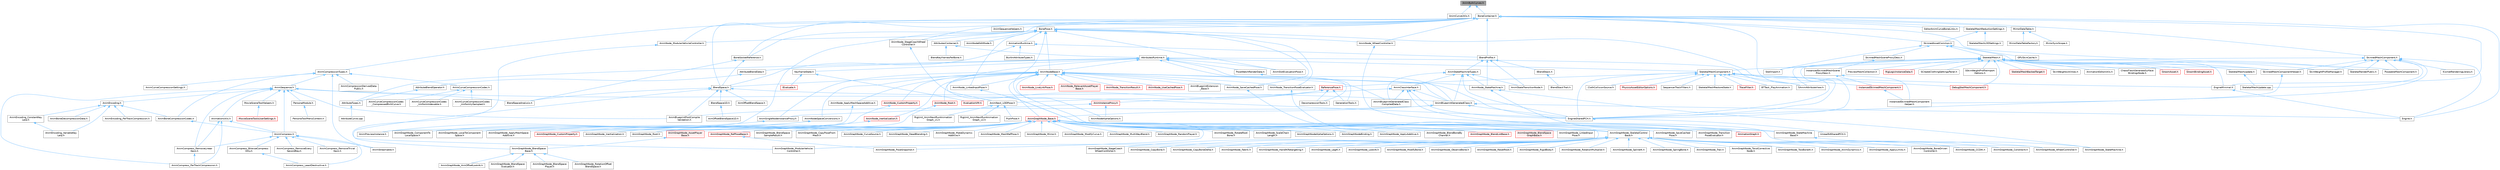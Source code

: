digraph "AnimBulkCurves.h"
{
 // INTERACTIVE_SVG=YES
 // LATEX_PDF_SIZE
  bgcolor="transparent";
  edge [fontname=Helvetica,fontsize=10,labelfontname=Helvetica,labelfontsize=10];
  node [fontname=Helvetica,fontsize=10,shape=box,height=0.2,width=0.4];
  Node1 [id="Node000001",label="AnimBulkCurves.h",height=0.2,width=0.4,color="gray40", fillcolor="grey60", style="filled", fontcolor="black",tooltip=" "];
  Node1 -> Node2 [id="edge1_Node000001_Node000002",dir="back",color="steelblue1",style="solid",tooltip=" "];
  Node2 [id="Node000002",label="AnimCurveUtils.h",height=0.2,width=0.4,color="grey40", fillcolor="white", style="filled",URL="$d2/d99/AnimCurveUtils_8h.html",tooltip=" "];
  Node1 -> Node3 [id="edge2_Node000001_Node000003",dir="back",color="steelblue1",style="solid",tooltip=" "];
  Node3 [id="Node000003",label="BoneContainer.h",height=0.2,width=0.4,color="grey40", fillcolor="white", style="filled",URL="$d9/d68/BoneContainer_8h.html",tooltip=" "];
  Node3 -> Node4 [id="edge3_Node000003_Node000004",dir="back",color="steelblue1",style="solid",tooltip=" "];
  Node4 [id="Node000004",label="AnimCompressionTypes.h",height=0.2,width=0.4,color="grey40", fillcolor="white", style="filled",URL="$d1/d3b/AnimCompressionTypes_8h.html",tooltip=" "];
  Node4 -> Node5 [id="edge4_Node000004_Node000005",dir="back",color="steelblue1",style="solid",tooltip=" "];
  Node5 [id="Node000005",label="AnimBoneCompressionCodec.h",height=0.2,width=0.4,color="grey40", fillcolor="white", style="filled",URL="$dd/dc3/AnimBoneCompressionCodec_8h.html",tooltip=" "];
  Node5 -> Node6 [id="edge5_Node000005_Node000006",dir="back",color="steelblue1",style="solid",tooltip=" "];
  Node6 [id="Node000006",label="AnimCompress.h",height=0.2,width=0.4,color="grey40", fillcolor="white", style="filled",URL="$dd/d6d/AnimCompress_8h.html",tooltip=" "];
  Node6 -> Node7 [id="edge6_Node000006_Node000007",dir="back",color="steelblue1",style="solid",tooltip=" "];
  Node7 [id="Node000007",label="AnimCompress_BitwiseCompress\lOnly.h",height=0.2,width=0.4,color="grey40", fillcolor="white", style="filled",URL="$df/dd5/AnimCompress__BitwiseCompressOnly_8h.html",tooltip=" "];
  Node7 -> Node8 [id="edge7_Node000007_Node000008",dir="back",color="steelblue1",style="solid",tooltip=" "];
  Node8 [id="Node000008",label="AnimCompress_LeastDestructive.h",height=0.2,width=0.4,color="grey40", fillcolor="white", style="filled",URL="$da/d93/AnimCompress__LeastDestructive_8h.html",tooltip=" "];
  Node6 -> Node8 [id="edge8_Node000006_Node000008",dir="back",color="steelblue1",style="solid",tooltip=" "];
  Node6 -> Node9 [id="edge9_Node000006_Node000009",dir="back",color="steelblue1",style="solid",tooltip=" "];
  Node9 [id="Node000009",label="AnimCompress_RemoveEvery\lSecondKey.h",height=0.2,width=0.4,color="grey40", fillcolor="white", style="filled",URL="$d6/dc2/AnimCompress__RemoveEverySecondKey_8h.html",tooltip=" "];
  Node6 -> Node10 [id="edge10_Node000006_Node000010",dir="back",color="steelblue1",style="solid",tooltip=" "];
  Node10 [id="Node000010",label="AnimCompress_RemoveLinear\lKeys.h",height=0.2,width=0.4,color="grey40", fillcolor="white", style="filled",URL="$d1/d0a/AnimCompress__RemoveLinearKeys_8h.html",tooltip=" "];
  Node10 -> Node11 [id="edge11_Node000010_Node000011",dir="back",color="steelblue1",style="solid",tooltip=" "];
  Node11 [id="Node000011",label="AnimCompress_PerTrackCompression.h",height=0.2,width=0.4,color="grey40", fillcolor="white", style="filled",URL="$d1/d22/AnimCompress__PerTrackCompression_8h.html",tooltip=" "];
  Node6 -> Node12 [id="edge12_Node000006_Node000012",dir="back",color="steelblue1",style="solid",tooltip=" "];
  Node12 [id="Node000012",label="AnimCompress_RemoveTrivial\lKeys.h",height=0.2,width=0.4,color="grey40", fillcolor="white", style="filled",URL="$d0/d60/AnimCompress__RemoveTrivialKeys_8h.html",tooltip=" "];
  Node6 -> Node13 [id="edge13_Node000006_Node000013",dir="back",color="steelblue1",style="solid",tooltip=" "];
  Node13 [id="Node000013",label="AnimStreamable.h",height=0.2,width=0.4,color="grey40", fillcolor="white", style="filled",URL="$d1/d46/AnimStreamable_8h.html",tooltip=" "];
  Node4 -> Node14 [id="edge14_Node000004_Node000014",dir="back",color="steelblue1",style="solid",tooltip=" "];
  Node14 [id="Node000014",label="AnimCompressionDerivedData\lPublic.h",height=0.2,width=0.4,color="grey40", fillcolor="white", style="filled",URL="$dc/d36/AnimCompressionDerivedDataPublic_8h.html",tooltip=" "];
  Node4 -> Node15 [id="edge15_Node000004_Node000015",dir="back",color="steelblue1",style="solid",tooltip=" "];
  Node15 [id="Node000015",label="AnimCurveCompressionCodec.h",height=0.2,width=0.4,color="grey40", fillcolor="white", style="filled",URL="$d3/d77/AnimCurveCompressionCodec_8h.html",tooltip=" "];
  Node15 -> Node16 [id="edge16_Node000015_Node000016",dir="back",color="steelblue1",style="solid",tooltip=" "];
  Node16 [id="Node000016",label="AnimCurveCompressionCodec\l_CompressedRichCurve.h",height=0.2,width=0.4,color="grey40", fillcolor="white", style="filled",URL="$db/d72/AnimCurveCompressionCodec__CompressedRichCurve_8h.html",tooltip=" "];
  Node15 -> Node17 [id="edge17_Node000015_Node000017",dir="back",color="steelblue1",style="solid",tooltip=" "];
  Node17 [id="Node000017",label="AnimCurveCompressionCodec\l_UniformIndexable.h",height=0.2,width=0.4,color="grey40", fillcolor="white", style="filled",URL="$d7/d0a/AnimCurveCompressionCodec__UniformIndexable_8h.html",tooltip=" "];
  Node15 -> Node18 [id="edge18_Node000015_Node000018",dir="back",color="steelblue1",style="solid",tooltip=" "];
  Node18 [id="Node000018",label="AnimCurveCompressionCodec\l_UniformlySampled.h",height=0.2,width=0.4,color="grey40", fillcolor="white", style="filled",URL="$da/d4c/AnimCurveCompressionCodec__UniformlySampled_8h.html",tooltip=" "];
  Node4 -> Node19 [id="edge19_Node000004_Node000019",dir="back",color="steelblue1",style="solid",tooltip=" "];
  Node19 [id="Node000019",label="AnimCurveCompressionSettings.h",height=0.2,width=0.4,color="grey40", fillcolor="white", style="filled",URL="$d0/d49/AnimCurveCompressionSettings_8h.html",tooltip=" "];
  Node4 -> Node20 [id="edge20_Node000004_Node000020",dir="back",color="steelblue1",style="solid",tooltip=" "];
  Node20 [id="Node000020",label="AnimSequence.h",height=0.2,width=0.4,color="grey40", fillcolor="white", style="filled",URL="$d0/d8a/AnimSequence_8h.html",tooltip=" "];
  Node20 -> Node21 [id="edge21_Node000020_Node000021",dir="back",color="steelblue1",style="solid",tooltip=" "];
  Node21 [id="Node000021",label="AnimBlueprintPostCompile\lValidation.h",height=0.2,width=0.4,color="grey40", fillcolor="white", style="filled",URL="$de/d1b/AnimBlueprintPostCompileValidation_8h.html",tooltip=" "];
  Node20 -> Node6 [id="edge22_Node000020_Node000006",dir="back",color="steelblue1",style="solid",tooltip=" "];
  Node20 -> Node11 [id="edge23_Node000020_Node000011",dir="back",color="steelblue1",style="solid",tooltip=" "];
  Node20 -> Node10 [id="edge24_Node000020_Node000010",dir="back",color="steelblue1",style="solid",tooltip=" "];
  Node20 -> Node22 [id="edge25_Node000020_Node000022",dir="back",color="steelblue1",style="solid",tooltip=" "];
  Node22 [id="Node000022",label="AnimEncoding.h",height=0.2,width=0.4,color="grey40", fillcolor="white", style="filled",URL="$d9/dfd/AnimEncoding_8h.html",tooltip=" "];
  Node22 -> Node5 [id="edge26_Node000022_Node000005",dir="back",color="steelblue1",style="solid",tooltip=" "];
  Node22 -> Node23 [id="edge27_Node000022_Node000023",dir="back",color="steelblue1",style="solid",tooltip=" "];
  Node23 [id="Node000023",label="AnimBoneDecompressionData.h",height=0.2,width=0.4,color="grey40", fillcolor="white", style="filled",URL="$d9/d92/AnimBoneDecompressionData_8h.html",tooltip=" "];
  Node22 -> Node24 [id="edge28_Node000022_Node000024",dir="back",color="steelblue1",style="solid",tooltip=" "];
  Node24 [id="Node000024",label="AnimEncoding_ConstantKey\lLerp.h",height=0.2,width=0.4,color="grey40", fillcolor="white", style="filled",URL="$d8/d74/AnimEncoding__ConstantKeyLerp_8h.html",tooltip=" "];
  Node24 -> Node25 [id="edge29_Node000024_Node000025",dir="back",color="steelblue1",style="solid",tooltip=" "];
  Node25 [id="Node000025",label="AnimEncoding_VariableKey\lLerp.h",height=0.2,width=0.4,color="grey40", fillcolor="white", style="filled",URL="$d7/d4b/AnimEncoding__VariableKeyLerp_8h.html",tooltip=" "];
  Node22 -> Node26 [id="edge30_Node000022_Node000026",dir="back",color="steelblue1",style="solid",tooltip=" "];
  Node26 [id="Node000026",label="AnimEncoding_PerTrackCompression.h",height=0.2,width=0.4,color="grey40", fillcolor="white", style="filled",URL="$dc/d27/AnimEncoding__PerTrackCompression_8h.html",tooltip=" "];
  Node22 -> Node25 [id="edge31_Node000022_Node000025",dir="back",color="steelblue1",style="solid",tooltip=" "];
  Node20 -> Node27 [id="edge32_Node000020_Node000027",dir="back",color="steelblue1",style="solid",tooltip=" "];
  Node27 [id="Node000027",label="AnimationUtils.h",height=0.2,width=0.4,color="grey40", fillcolor="white", style="filled",URL="$d6/db6/AnimationUtils_8h.html",tooltip=" "];
  Node27 -> Node6 [id="edge33_Node000027_Node000006",dir="back",color="steelblue1",style="solid",tooltip=" "];
  Node27 -> Node11 [id="edge34_Node000027_Node000011",dir="back",color="steelblue1",style="solid",tooltip=" "];
  Node27 -> Node10 [id="edge35_Node000027_Node000010",dir="back",color="steelblue1",style="solid",tooltip=" "];
  Node20 -> Node28 [id="edge36_Node000020_Node000028",dir="back",color="steelblue1",style="solid",tooltip=" "];
  Node28 [id="Node000028",label="BlendSpaceAnalysis.h",height=0.2,width=0.4,color="grey40", fillcolor="white", style="filled",URL="$d7/daf/BlendSpaceAnalysis_8h.html",tooltip=" "];
  Node20 -> Node29 [id="edge37_Node000020_Node000029",dir="back",color="steelblue1",style="solid",tooltip=" "];
  Node29 [id="Node000029",label="EngineSharedPCH.h",height=0.2,width=0.4,color="grey40", fillcolor="white", style="filled",URL="$dc/dbb/EngineSharedPCH_8h.html",tooltip=" "];
  Node29 -> Node30 [id="edge38_Node000029_Node000030",dir="back",color="steelblue1",style="solid",tooltip=" "];
  Node30 [id="Node000030",label="UnrealEdSharedPCH.h",height=0.2,width=0.4,color="grey40", fillcolor="white", style="filled",URL="$d1/de6/UnrealEdSharedPCH_8h.html",tooltip=" "];
  Node20 -> Node31 [id="edge39_Node000020_Node000031",dir="back",color="steelblue1",style="solid",tooltip=" "];
  Node31 [id="Node000031",label="MovieSceneToolHelpers.h",height=0.2,width=0.4,color="grey40", fillcolor="white", style="filled",URL="$d4/d0e/MovieSceneToolHelpers_8h.html",tooltip=" "];
  Node31 -> Node32 [id="edge40_Node000031_Node000032",dir="back",color="steelblue1",style="solid",tooltip=" "];
  Node32 [id="Node000032",label="MovieSceneToolsUserSettings.h",height=0.2,width=0.4,color="red", fillcolor="#FFF0F0", style="filled",URL="$d5/dab/MovieSceneToolsUserSettings_8h.html",tooltip=" "];
  Node20 -> Node36 [id="edge41_Node000020_Node000036",dir="back",color="steelblue1",style="solid",tooltip=" "];
  Node36 [id="Node000036",label="PersonaModule.h",height=0.2,width=0.4,color="grey40", fillcolor="white", style="filled",URL="$de/d74/PersonaModule_8h.html",tooltip=" "];
  Node36 -> Node37 [id="edge42_Node000036_Node000037",dir="back",color="steelblue1",style="solid",tooltip=" "];
  Node37 [id="Node000037",label="PersonaToolMenuContext.h",height=0.2,width=0.4,color="grey40", fillcolor="white", style="filled",URL="$d6/d6c/PersonaToolMenuContext_8h.html",tooltip=" "];
  Node4 -> Node13 [id="edge43_Node000004_Node000013",dir="back",color="steelblue1",style="solid",tooltip=" "];
  Node3 -> Node38 [id="edge44_Node000003_Node000038",dir="back",color="steelblue1",style="solid",tooltip=" "];
  Node38 [id="Node000038",label="AnimNode_ModularVehicleController.h",height=0.2,width=0.4,color="grey40", fillcolor="white", style="filled",URL="$d8/d10/AnimNode__ModularVehicleController_8h.html",tooltip=" "];
  Node38 -> Node39 [id="edge45_Node000038_Node000039",dir="back",color="steelblue1",style="solid",tooltip=" "];
  Node39 [id="Node000039",label="AnimGraphNode_ModularVehicle\lController.h",height=0.2,width=0.4,color="grey40", fillcolor="white", style="filled",URL="$d3/d04/AnimGraphNode__ModularVehicleController_8h.html",tooltip=" "];
  Node3 -> Node40 [id="edge46_Node000003_Node000040",dir="back",color="steelblue1",style="solid",tooltip=" "];
  Node40 [id="Node000040",label="AnimNode_StageCoachWheel\lController.h",height=0.2,width=0.4,color="grey40", fillcolor="white", style="filled",URL="$d0/d68/AnimNode__StageCoachWheelController_8h.html",tooltip=" "];
  Node40 -> Node41 [id="edge47_Node000040_Node000041",dir="back",color="steelblue1",style="solid",tooltip=" "];
  Node41 [id="Node000041",label="AnimGraphNode_StageCoach\lWheelController.h",height=0.2,width=0.4,color="grey40", fillcolor="white", style="filled",URL="$d6/dbe/AnimGraphNode__StageCoachWheelController_8h.html",tooltip=" "];
  Node3 -> Node42 [id="edge48_Node000003_Node000042",dir="back",color="steelblue1",style="solid",tooltip=" "];
  Node42 [id="Node000042",label="AnimNode_WheelController.h",height=0.2,width=0.4,color="grey40", fillcolor="white", style="filled",URL="$d4/dbf/AnimNode__WheelController_8h.html",tooltip=" "];
  Node42 -> Node43 [id="edge49_Node000042_Node000043",dir="back",color="steelblue1",style="solid",tooltip=" "];
  Node43 [id="Node000043",label="AnimGraphNode_WheelController.h",height=0.2,width=0.4,color="grey40", fillcolor="white", style="filled",URL="$df/de4/AnimGraphNode__WheelController_8h.html",tooltip=" "];
  Node3 -> Node44 [id="edge50_Node000003_Node000044",dir="back",color="steelblue1",style="solid",tooltip=" "];
  Node44 [id="Node000044",label="AnimSequenceHelpers.h",height=0.2,width=0.4,color="grey40", fillcolor="white", style="filled",URL="$dd/d12/AnimSequenceHelpers_8h.html",tooltip=" "];
  Node3 -> Node45 [id="edge51_Node000003_Node000045",dir="back",color="steelblue1",style="solid",tooltip=" "];
  Node45 [id="Node000045",label="AttributesContainer.h",height=0.2,width=0.4,color="grey40", fillcolor="white", style="filled",URL="$d7/db7/AttributesContainer_8h.html",tooltip=" "];
  Node45 -> Node46 [id="edge52_Node000045_Node000046",dir="back",color="steelblue1",style="solid",tooltip=" "];
  Node46 [id="Node000046",label="AttributesRuntime.h",height=0.2,width=0.4,color="grey40", fillcolor="white", style="filled",URL="$dc/dc1/AttributesRuntime_8h.html",tooltip=" "];
  Node46 -> Node47 [id="edge53_Node000046_Node000047",dir="back",color="steelblue1",style="solid",tooltip=" "];
  Node47 [id="Node000047",label="AnimNext_LODPose.h",height=0.2,width=0.4,color="grey40", fillcolor="white", style="filled",URL="$d7/d76/AnimNext__LODPose_8h.html",tooltip=" "];
  Node47 -> Node48 [id="edge54_Node000047_Node000048",dir="back",color="steelblue1",style="solid",tooltip=" "];
  Node48 [id="Node000048",label="PushPose.h",height=0.2,width=0.4,color="grey40", fillcolor="white", style="filled",URL="$d2/de9/PushPose_8h.html",tooltip=" "];
  Node47 -> Node49 [id="edge55_Node000047_Node000049",dir="back",color="steelblue1",style="solid",tooltip=" "];
  Node49 [id="Node000049",label="RigUnit_AnimNextRunAnimation\lGraph_v1.h",height=0.2,width=0.4,color="grey40", fillcolor="white", style="filled",URL="$d1/df7/RigUnit__AnimNextRunAnimationGraph__v1_8h.html",tooltip=" "];
  Node47 -> Node50 [id="edge56_Node000047_Node000050",dir="back",color="steelblue1",style="solid",tooltip=" "];
  Node50 [id="Node000050",label="RigUnit_AnimNextRunAnimation\lGraph_v2.h",height=0.2,width=0.4,color="grey40", fillcolor="white", style="filled",URL="$d6/d84/RigUnit__AnimNextRunAnimationGraph__v2_8h.html",tooltip=" "];
  Node46 -> Node51 [id="edge57_Node000046_Node000051",dir="back",color="steelblue1",style="solid",tooltip=" "];
  Node51 [id="Node000051",label="AnimNodeBase.h",height=0.2,width=0.4,color="grey40", fillcolor="white", style="filled",URL="$d9/dce/AnimNodeBase_8h.html",tooltip=" "];
  Node51 -> Node52 [id="edge58_Node000051_Node000052",dir="back",color="steelblue1",style="solid",tooltip=" "];
  Node52 [id="Node000052",label="AnimBlueprintExtension\l_Base.h",height=0.2,width=0.4,color="grey40", fillcolor="white", style="filled",URL="$d1/d73/AnimBlueprintExtension__Base_8h.html",tooltip=" "];
  Node51 -> Node53 [id="edge59_Node000051_Node000053",dir="back",color="steelblue1",style="solid",tooltip=" "];
  Node53 [id="Node000053",label="AnimBlueprintGeneratedClass.h",height=0.2,width=0.4,color="grey40", fillcolor="white", style="filled",URL="$dc/d81/AnimBlueprintGeneratedClass_8h.html",tooltip=" "];
  Node53 -> Node21 [id="edge60_Node000053_Node000021",dir="back",color="steelblue1",style="solid",tooltip=" "];
  Node53 -> Node54 [id="edge61_Node000053_Node000054",dir="back",color="steelblue1",style="solid",tooltip=" "];
  Node54 [id="Node000054",label="AnimGraphNode_Base.h",height=0.2,width=0.4,color="red", fillcolor="#FFF0F0", style="filled",URL="$d0/dfb/AnimGraphNode__Base_8h.html",tooltip=" "];
  Node54 -> Node55 [id="edge62_Node000054_Node000055",dir="back",color="steelblue1",style="solid",tooltip=" "];
  Node55 [id="Node000055",label="AnimGraphNodeAlphaOptions.h",height=0.2,width=0.4,color="grey40", fillcolor="white", style="filled",URL="$d6/df6/AnimGraphNodeAlphaOptions_8h.html",tooltip=" "];
  Node54 -> Node56 [id="edge63_Node000054_Node000056",dir="back",color="steelblue1",style="solid",tooltip=" "];
  Node56 [id="Node000056",label="AnimGraphNodeBinding.h",height=0.2,width=0.4,color="grey40", fillcolor="white", style="filled",URL="$d6/d3b/AnimGraphNodeBinding_8h.html",tooltip=" "];
  Node54 -> Node57 [id="edge64_Node000054_Node000057",dir="back",color="steelblue1",style="solid",tooltip=" "];
  Node57 [id="Node000057",label="AnimGraphNode_ApplyAdditive.h",height=0.2,width=0.4,color="grey40", fillcolor="white", style="filled",URL="$da/d67/AnimGraphNode__ApplyAdditive_8h.html",tooltip=" "];
  Node54 -> Node58 [id="edge65_Node000054_Node000058",dir="back",color="steelblue1",style="solid",tooltip=" "];
  Node58 [id="Node000058",label="AnimGraphNode_ApplyMeshSpace\lAdditive.h",height=0.2,width=0.4,color="grey40", fillcolor="white", style="filled",URL="$dd/dc4/AnimGraphNode__ApplyMeshSpaceAdditive_8h.html",tooltip=" "];
  Node54 -> Node59 [id="edge66_Node000054_Node000059",dir="back",color="steelblue1",style="solid",tooltip=" "];
  Node59 [id="Node000059",label="AnimGraphNode_AssetPlayer\lBase.h",height=0.2,width=0.4,color="red", fillcolor="#FFF0F0", style="filled",URL="$d1/d4f/AnimGraphNode__AssetPlayerBase_8h.html",tooltip=" "];
  Node59 -> Node60 [id="edge67_Node000059_Node000060",dir="back",color="steelblue1",style="solid",tooltip=" "];
  Node60 [id="Node000060",label="AnimGraphNode_BlendSpace\lBase.h",height=0.2,width=0.4,color="grey40", fillcolor="white", style="filled",URL="$d7/d6d/AnimGraphNode__BlendSpaceBase_8h.html",tooltip=" "];
  Node60 -> Node61 [id="edge68_Node000060_Node000061",dir="back",color="steelblue1",style="solid",tooltip=" "];
  Node61 [id="Node000061",label="AnimGraphNode_AimOffsetLookAt.h",height=0.2,width=0.4,color="grey40", fillcolor="white", style="filled",URL="$d2/daa/AnimGraphNode__AimOffsetLookAt_8h.html",tooltip=" "];
  Node60 -> Node62 [id="edge69_Node000060_Node000062",dir="back",color="steelblue1",style="solid",tooltip=" "];
  Node62 [id="Node000062",label="AnimGraphNode_BlendSpace\lEvaluator.h",height=0.2,width=0.4,color="grey40", fillcolor="white", style="filled",URL="$d0/d5d/AnimGraphNode__BlendSpaceEvaluator_8h.html",tooltip=" "];
  Node60 -> Node63 [id="edge70_Node000060_Node000063",dir="back",color="steelblue1",style="solid",tooltip=" "];
  Node63 [id="Node000063",label="AnimGraphNode_BlendSpace\lPlayer.h",height=0.2,width=0.4,color="grey40", fillcolor="white", style="filled",URL="$d2/d22/AnimGraphNode__BlendSpacePlayer_8h.html",tooltip=" "];
  Node60 -> Node64 [id="edge71_Node000060_Node000064",dir="back",color="steelblue1",style="solid",tooltip=" "];
  Node64 [id="Node000064",label="AnimGraphNode_RotationOffset\lBlendSpace.h",height=0.2,width=0.4,color="grey40", fillcolor="white", style="filled",URL="$dc/dd5/AnimGraphNode__RotationOffsetBlendSpace_8h.html",tooltip=" "];
  Node54 -> Node71 [id="edge72_Node000054_Node000071",dir="back",color="steelblue1",style="solid",tooltip=" "];
  Node71 [id="Node000071",label="AnimGraphNode_BlendBoneBy\lChannel.h",height=0.2,width=0.4,color="grey40", fillcolor="white", style="filled",URL="$de/da9/AnimGraphNode__BlendBoneByChannel_8h.html",tooltip=" "];
  Node54 -> Node72 [id="edge73_Node000054_Node000072",dir="back",color="steelblue1",style="solid",tooltip=" "];
  Node72 [id="Node000072",label="AnimGraphNode_BlendListBase.h",height=0.2,width=0.4,color="red", fillcolor="#FFF0F0", style="filled",URL="$d7/d20/AnimGraphNode__BlendListBase_8h.html",tooltip=" "];
  Node54 -> Node77 [id="edge74_Node000054_Node000077",dir="back",color="steelblue1",style="solid",tooltip=" "];
  Node77 [id="Node000077",label="AnimGraphNode_BlendSpace\lGraphBase.h",height=0.2,width=0.4,color="red", fillcolor="#FFF0F0", style="filled",URL="$d6/d44/AnimGraphNode__BlendSpaceGraphBase_8h.html",tooltip=" "];
  Node54 -> Node80 [id="edge75_Node000054_Node000080",dir="back",color="steelblue1",style="solid",tooltip=" "];
  Node80 [id="Node000080",label="AnimGraphNode_BlendSpace\lSampleResult.h",height=0.2,width=0.4,color="grey40", fillcolor="white", style="filled",URL="$de/df8/AnimGraphNode__BlendSpaceSampleResult_8h.html",tooltip=" "];
  Node54 -> Node81 [id="edge76_Node000054_Node000081",dir="back",color="steelblue1",style="solid",tooltip=" "];
  Node81 [id="Node000081",label="AnimGraphNode_ComponentTo\lLocalSpace.h",height=0.2,width=0.4,color="grey40", fillcolor="white", style="filled",URL="$d1/d3f/AnimGraphNode__ComponentToLocalSpace_8h.html",tooltip=" "];
  Node54 -> Node82 [id="edge77_Node000054_Node000082",dir="back",color="steelblue1",style="solid",tooltip=" "];
  Node82 [id="Node000082",label="AnimGraphNode_CopyPoseFrom\lMesh.h",height=0.2,width=0.4,color="grey40", fillcolor="white", style="filled",URL="$d6/d71/AnimGraphNode__CopyPoseFromMesh_8h.html",tooltip=" "];
  Node54 -> Node83 [id="edge78_Node000054_Node000083",dir="back",color="steelblue1",style="solid",tooltip=" "];
  Node83 [id="Node000083",label="AnimGraphNode_CurveSource.h",height=0.2,width=0.4,color="grey40", fillcolor="white", style="filled",URL="$dc/de5/AnimGraphNode__CurveSource_8h.html",tooltip=" "];
  Node54 -> Node84 [id="edge79_Node000054_Node000084",dir="back",color="steelblue1",style="solid",tooltip=" "];
  Node84 [id="Node000084",label="AnimGraphNode_CustomProperty.h",height=0.2,width=0.4,color="red", fillcolor="#FFF0F0", style="filled",URL="$d8/d3f/AnimGraphNode__CustomProperty_8h.html",tooltip=" "];
  Node54 -> Node88 [id="edge80_Node000054_Node000088",dir="back",color="steelblue1",style="solid",tooltip=" "];
  Node88 [id="Node000088",label="AnimGraphNode_DeadBlending.h",height=0.2,width=0.4,color="grey40", fillcolor="white", style="filled",URL="$d8/d73/AnimGraphNode__DeadBlending_8h.html",tooltip=" "];
  Node54 -> Node89 [id="edge81_Node000054_Node000089",dir="back",color="steelblue1",style="solid",tooltip=" "];
  Node89 [id="Node000089",label="AnimGraphNode_Inertialization.h",height=0.2,width=0.4,color="grey40", fillcolor="white", style="filled",URL="$d7/d66/AnimGraphNode__Inertialization_8h.html",tooltip=" "];
  Node54 -> Node90 [id="edge82_Node000054_Node000090",dir="back",color="steelblue1",style="solid",tooltip=" "];
  Node90 [id="Node000090",label="AnimGraphNode_LinkedInput\lPose.h",height=0.2,width=0.4,color="grey40", fillcolor="white", style="filled",URL="$d7/d8c/AnimGraphNode__LinkedInputPose_8h.html",tooltip=" "];
  Node54 -> Node91 [id="edge83_Node000054_Node000091",dir="back",color="steelblue1",style="solid",tooltip=" "];
  Node91 [id="Node000091",label="AnimGraphNode_LocalToComponent\lSpace.h",height=0.2,width=0.4,color="grey40", fillcolor="white", style="filled",URL="$d6/d01/AnimGraphNode__LocalToComponentSpace_8h.html",tooltip=" "];
  Node54 -> Node92 [id="edge84_Node000054_Node000092",dir="back",color="steelblue1",style="solid",tooltip=" "];
  Node92 [id="Node000092",label="AnimGraphNode_MakeDynamic\lAdditive.h",height=0.2,width=0.4,color="grey40", fillcolor="white", style="filled",URL="$d4/dc9/AnimGraphNode__MakeDynamicAdditive_8h.html",tooltip=" "];
  Node54 -> Node93 [id="edge85_Node000054_Node000093",dir="back",color="steelblue1",style="solid",tooltip=" "];
  Node93 [id="Node000093",label="AnimGraphNode_MeshRefPose.h",height=0.2,width=0.4,color="grey40", fillcolor="white", style="filled",URL="$d3/d58/AnimGraphNode__MeshRefPose_8h.html",tooltip=" "];
  Node54 -> Node94 [id="edge86_Node000054_Node000094",dir="back",color="steelblue1",style="solid",tooltip=" "];
  Node94 [id="Node000094",label="AnimGraphNode_Mirror.h",height=0.2,width=0.4,color="grey40", fillcolor="white", style="filled",URL="$de/d96/AnimGraphNode__Mirror_8h.html",tooltip=" "];
  Node54 -> Node95 [id="edge87_Node000054_Node000095",dir="back",color="steelblue1",style="solid",tooltip=" "];
  Node95 [id="Node000095",label="AnimGraphNode_ModifyCurve.h",height=0.2,width=0.4,color="grey40", fillcolor="white", style="filled",URL="$d5/d09/AnimGraphNode__ModifyCurve_8h.html",tooltip=" "];
  Node54 -> Node96 [id="edge88_Node000054_Node000096",dir="back",color="steelblue1",style="solid",tooltip=" "];
  Node96 [id="Node000096",label="AnimGraphNode_MultiWayBlend.h",height=0.2,width=0.4,color="grey40", fillcolor="white", style="filled",URL="$dd/dcb/AnimGraphNode__MultiWayBlend_8h.html",tooltip=" "];
  Node54 -> Node97 [id="edge89_Node000054_Node000097",dir="back",color="steelblue1",style="solid",tooltip=" "];
  Node97 [id="Node000097",label="AnimGraphNode_PoseSnapshot.h",height=0.2,width=0.4,color="grey40", fillcolor="white", style="filled",URL="$d1/d92/AnimGraphNode__PoseSnapshot_8h.html",tooltip=" "];
  Node54 -> Node98 [id="edge90_Node000054_Node000098",dir="back",color="steelblue1",style="solid",tooltip=" "];
  Node98 [id="Node000098",label="AnimGraphNode_RandomPlayer.h",height=0.2,width=0.4,color="grey40", fillcolor="white", style="filled",URL="$dc/d48/AnimGraphNode__RandomPlayer_8h.html",tooltip=" "];
  Node54 -> Node99 [id="edge91_Node000054_Node000099",dir="back",color="steelblue1",style="solid",tooltip=" "];
  Node99 [id="Node000099",label="AnimGraphNode_RefPoseBase.h",height=0.2,width=0.4,color="red", fillcolor="#FFF0F0", style="filled",URL="$d8/d34/AnimGraphNode__RefPoseBase_8h.html",tooltip=" "];
  Node99 -> Node97 [id="edge92_Node000099_Node000097",dir="back",color="steelblue1",style="solid",tooltip=" "];
  Node54 -> Node102 [id="edge93_Node000054_Node000102",dir="back",color="steelblue1",style="solid",tooltip=" "];
  Node102 [id="Node000102",label="AnimGraphNode_Root.h",height=0.2,width=0.4,color="grey40", fillcolor="white", style="filled",URL="$d2/d39/AnimGraphNode__Root_8h.html",tooltip=" "];
  Node54 -> Node103 [id="edge94_Node000054_Node000103",dir="back",color="steelblue1",style="solid",tooltip=" "];
  Node103 [id="Node000103",label="AnimGraphNode_RotateRoot\lBone.h",height=0.2,width=0.4,color="grey40", fillcolor="white", style="filled",URL="$d4/de0/AnimGraphNode__RotateRootBone_8h.html",tooltip=" "];
  Node54 -> Node104 [id="edge95_Node000054_Node000104",dir="back",color="steelblue1",style="solid",tooltip=" "];
  Node104 [id="Node000104",label="AnimGraphNode_SaveCached\lPose.h",height=0.2,width=0.4,color="grey40", fillcolor="white", style="filled",URL="$df/d5e/AnimGraphNode__SaveCachedPose_8h.html",tooltip=" "];
  Node54 -> Node105 [id="edge96_Node000054_Node000105",dir="back",color="steelblue1",style="solid",tooltip=" "];
  Node105 [id="Node000105",label="AnimGraphNode_ScaleChain\lLength.h",height=0.2,width=0.4,color="grey40", fillcolor="white", style="filled",URL="$d9/df8/AnimGraphNode__ScaleChainLength_8h.html",tooltip=" "];
  Node54 -> Node106 [id="edge97_Node000054_Node000106",dir="back",color="steelblue1",style="solid",tooltip=" "];
  Node106 [id="Node000106",label="AnimGraphNode_SkeletalControl\lBase.h",height=0.2,width=0.4,color="grey40", fillcolor="white", style="filled",URL="$d9/dff/AnimGraphNode__SkeletalControlBase_8h.html",tooltip=" "];
  Node106 -> Node107 [id="edge98_Node000106_Node000107",dir="back",color="steelblue1",style="solid",tooltip=" "];
  Node107 [id="Node000107",label="AnimGraphNode_AnimDynamics.h",height=0.2,width=0.4,color="grey40", fillcolor="white", style="filled",URL="$da/dc2/AnimGraphNode__AnimDynamics_8h.html",tooltip=" "];
  Node106 -> Node108 [id="edge99_Node000106_Node000108",dir="back",color="steelblue1",style="solid",tooltip=" "];
  Node108 [id="Node000108",label="AnimGraphNode_ApplyLimits.h",height=0.2,width=0.4,color="grey40", fillcolor="white", style="filled",URL="$dc/d36/AnimGraphNode__ApplyLimits_8h.html",tooltip=" "];
  Node106 -> Node109 [id="edge100_Node000106_Node000109",dir="back",color="steelblue1",style="solid",tooltip=" "];
  Node109 [id="Node000109",label="AnimGraphNode_BoneDriven\lController.h",height=0.2,width=0.4,color="grey40", fillcolor="white", style="filled",URL="$df/df3/AnimGraphNode__BoneDrivenController_8h.html",tooltip=" "];
  Node106 -> Node110 [id="edge101_Node000106_Node000110",dir="back",color="steelblue1",style="solid",tooltip=" "];
  Node110 [id="Node000110",label="AnimGraphNode_CCDIK.h",height=0.2,width=0.4,color="grey40", fillcolor="white", style="filled",URL="$df/d0d/AnimGraphNode__CCDIK_8h.html",tooltip=" "];
  Node106 -> Node111 [id="edge102_Node000106_Node000111",dir="back",color="steelblue1",style="solid",tooltip=" "];
  Node111 [id="Node000111",label="AnimGraphNode_Constraint.h",height=0.2,width=0.4,color="grey40", fillcolor="white", style="filled",URL="$d2/d98/AnimGraphNode__Constraint_8h.html",tooltip=" "];
  Node106 -> Node112 [id="edge103_Node000106_Node000112",dir="back",color="steelblue1",style="solid",tooltip=" "];
  Node112 [id="Node000112",label="AnimGraphNode_CopyBone.h",height=0.2,width=0.4,color="grey40", fillcolor="white", style="filled",URL="$dc/de6/AnimGraphNode__CopyBone_8h.html",tooltip=" "];
  Node106 -> Node113 [id="edge104_Node000106_Node000113",dir="back",color="steelblue1",style="solid",tooltip=" "];
  Node113 [id="Node000113",label="AnimGraphNode_CopyBoneDelta.h",height=0.2,width=0.4,color="grey40", fillcolor="white", style="filled",URL="$d8/d60/AnimGraphNode__CopyBoneDelta_8h.html",tooltip=" "];
  Node106 -> Node114 [id="edge105_Node000106_Node000114",dir="back",color="steelblue1",style="solid",tooltip=" "];
  Node114 [id="Node000114",label="AnimGraphNode_Fabrik.h",height=0.2,width=0.4,color="grey40", fillcolor="white", style="filled",URL="$d6/d79/AnimGraphNode__Fabrik_8h.html",tooltip=" "];
  Node106 -> Node115 [id="edge106_Node000106_Node000115",dir="back",color="steelblue1",style="solid",tooltip=" "];
  Node115 [id="Node000115",label="AnimGraphNode_HandIKRetargeting.h",height=0.2,width=0.4,color="grey40", fillcolor="white", style="filled",URL="$dd/dee/AnimGraphNode__HandIKRetargeting_8h.html",tooltip=" "];
  Node106 -> Node116 [id="edge107_Node000106_Node000116",dir="back",color="steelblue1",style="solid",tooltip=" "];
  Node116 [id="Node000116",label="AnimGraphNode_LegIK.h",height=0.2,width=0.4,color="grey40", fillcolor="white", style="filled",URL="$d3/d59/AnimGraphNode__LegIK_8h.html",tooltip=" "];
  Node106 -> Node117 [id="edge108_Node000106_Node000117",dir="back",color="steelblue1",style="solid",tooltip=" "];
  Node117 [id="Node000117",label="AnimGraphNode_LookAt.h",height=0.2,width=0.4,color="grey40", fillcolor="white", style="filled",URL="$dd/de3/AnimGraphNode__LookAt_8h.html",tooltip=" "];
  Node106 -> Node118 [id="edge109_Node000106_Node000118",dir="back",color="steelblue1",style="solid",tooltip=" "];
  Node118 [id="Node000118",label="AnimGraphNode_ModifyBone.h",height=0.2,width=0.4,color="grey40", fillcolor="white", style="filled",URL="$d1/d8e/AnimGraphNode__ModifyBone_8h.html",tooltip=" "];
  Node106 -> Node39 [id="edge110_Node000106_Node000039",dir="back",color="steelblue1",style="solid",tooltip=" "];
  Node106 -> Node119 [id="edge111_Node000106_Node000119",dir="back",color="steelblue1",style="solid",tooltip=" "];
  Node119 [id="Node000119",label="AnimGraphNode_ObserveBone.h",height=0.2,width=0.4,color="grey40", fillcolor="white", style="filled",URL="$d0/dcc/AnimGraphNode__ObserveBone_8h.html",tooltip=" "];
  Node106 -> Node120 [id="edge112_Node000106_Node000120",dir="back",color="steelblue1",style="solid",tooltip=" "];
  Node120 [id="Node000120",label="AnimGraphNode_ResetRoot.h",height=0.2,width=0.4,color="grey40", fillcolor="white", style="filled",URL="$dd/da9/AnimGraphNode__ResetRoot_8h.html",tooltip=" "];
  Node106 -> Node121 [id="edge113_Node000106_Node000121",dir="back",color="steelblue1",style="solid",tooltip=" "];
  Node121 [id="Node000121",label="AnimGraphNode_RigidBody.h",height=0.2,width=0.4,color="grey40", fillcolor="white", style="filled",URL="$d0/d05/AnimGraphNode__RigidBody_8h.html",tooltip=" "];
  Node106 -> Node122 [id="edge114_Node000106_Node000122",dir="back",color="steelblue1",style="solid",tooltip=" "];
  Node122 [id="Node000122",label="AnimGraphNode_RotationMultiplier.h",height=0.2,width=0.4,color="grey40", fillcolor="white", style="filled",URL="$d6/d16/AnimGraphNode__RotationMultiplier_8h.html",tooltip=" "];
  Node106 -> Node123 [id="edge115_Node000106_Node000123",dir="back",color="steelblue1",style="solid",tooltip=" "];
  Node123 [id="Node000123",label="AnimGraphNode_SplineIK.h",height=0.2,width=0.4,color="grey40", fillcolor="white", style="filled",URL="$d0/d7e/AnimGraphNode__SplineIK_8h.html",tooltip=" "];
  Node106 -> Node124 [id="edge116_Node000106_Node000124",dir="back",color="steelblue1",style="solid",tooltip=" "];
  Node124 [id="Node000124",label="AnimGraphNode_SpringBone.h",height=0.2,width=0.4,color="grey40", fillcolor="white", style="filled",URL="$dc/d38/AnimGraphNode__SpringBone_8h.html",tooltip=" "];
  Node106 -> Node41 [id="edge117_Node000106_Node000041",dir="back",color="steelblue1",style="solid",tooltip=" "];
  Node106 -> Node125 [id="edge118_Node000106_Node000125",dir="back",color="steelblue1",style="solid",tooltip=" "];
  Node125 [id="Node000125",label="AnimGraphNode_Trail.h",height=0.2,width=0.4,color="grey40", fillcolor="white", style="filled",URL="$d4/d5a/AnimGraphNode__Trail_8h.html",tooltip=" "];
  Node106 -> Node126 [id="edge119_Node000106_Node000126",dir="back",color="steelblue1",style="solid",tooltip=" "];
  Node126 [id="Node000126",label="AnimGraphNode_TwistCorrective\lNode.h",height=0.2,width=0.4,color="grey40", fillcolor="white", style="filled",URL="$de/d7f/AnimGraphNode__TwistCorrectiveNode_8h.html",tooltip=" "];
  Node106 -> Node127 [id="edge120_Node000106_Node000127",dir="back",color="steelblue1",style="solid",tooltip=" "];
  Node127 [id="Node000127",label="AnimGraphNode_TwoBoneIK.h",height=0.2,width=0.4,color="grey40", fillcolor="white", style="filled",URL="$d1/dc2/AnimGraphNode__TwoBoneIK_8h.html",tooltip=" "];
  Node106 -> Node43 [id="edge121_Node000106_Node000043",dir="back",color="steelblue1",style="solid",tooltip=" "];
  Node54 -> Node129 [id="edge122_Node000054_Node000129",dir="back",color="steelblue1",style="solid",tooltip=" "];
  Node129 [id="Node000129",label="AnimGraphNode_StateMachine\lBase.h",height=0.2,width=0.4,color="grey40", fillcolor="white", style="filled",URL="$dc/d11/AnimGraphNode__StateMachineBase_8h.html",tooltip=" "];
  Node129 -> Node130 [id="edge123_Node000129_Node000130",dir="back",color="steelblue1",style="solid",tooltip=" "];
  Node130 [id="Node000130",label="AnimGraphNode_StateMachine.h",height=0.2,width=0.4,color="grey40", fillcolor="white", style="filled",URL="$d9/d4d/AnimGraphNode__StateMachine_8h.html",tooltip=" "];
  Node54 -> Node133 [id="edge124_Node000054_Node000133",dir="back",color="steelblue1",style="solid",tooltip=" "];
  Node133 [id="Node000133",label="AnimGraphNode_Transition\lPoseEvaluator.h",height=0.2,width=0.4,color="grey40", fillcolor="white", style="filled",URL="$d8/dec/AnimGraphNode__TransitionPoseEvaluator_8h.html",tooltip=" "];
  Node54 -> Node137 [id="edge125_Node000054_Node000137",dir="back",color="steelblue1",style="solid",tooltip=" "];
  Node137 [id="Node000137",label="AnimationGraph.h",height=0.2,width=0.4,color="red", fillcolor="#FFF0F0", style="filled",URL="$df/d2e/AnimationGraph_8h.html",tooltip=" "];
  Node53 -> Node143 [id="edge126_Node000053_Node000143",dir="back",color="steelblue1",style="solid",tooltip=" "];
  Node143 [id="Node000143",label="Engine.h",height=0.2,width=0.4,color="grey40", fillcolor="white", style="filled",URL="$d1/d34/Public_2Engine_8h.html",tooltip=" "];
  Node53 -> Node29 [id="edge127_Node000053_Node000029",dir="back",color="steelblue1",style="solid",tooltip=" "];
  Node51 -> Node54 [id="edge128_Node000051_Node000054",dir="back",color="steelblue1",style="solid",tooltip=" "];
  Node51 -> Node144 [id="edge129_Node000051_Node000144",dir="back",color="steelblue1",style="solid",tooltip=" "];
  Node144 [id="Node000144",label="AnimNodeAlphaOptions.h",height=0.2,width=0.4,color="grey40", fillcolor="white", style="filled",URL="$df/d96/AnimNodeAlphaOptions_8h.html",tooltip=" "];
  Node51 -> Node145 [id="edge130_Node000051_Node000145",dir="back",color="steelblue1",style="solid",tooltip=" "];
  Node145 [id="Node000145",label="AnimNodeSpaceConversions.h",height=0.2,width=0.4,color="grey40", fillcolor="white", style="filled",URL="$da/d0a/AnimNodeSpaceConversions_8h.html",tooltip=" "];
  Node145 -> Node81 [id="edge131_Node000145_Node000081",dir="back",color="steelblue1",style="solid",tooltip=" "];
  Node145 -> Node91 [id="edge132_Node000145_Node000091",dir="back",color="steelblue1",style="solid",tooltip=" "];
  Node51 -> Node146 [id="edge133_Node000051_Node000146",dir="back",color="steelblue1",style="solid",tooltip=" "];
  Node146 [id="Node000146",label="AnimNode_ApplyMeshSpaceAdditive.h",height=0.2,width=0.4,color="grey40", fillcolor="white", style="filled",URL="$d9/d6b/AnimNode__ApplyMeshSpaceAdditive_8h.html",tooltip=" "];
  Node146 -> Node58 [id="edge134_Node000146_Node000058",dir="back",color="steelblue1",style="solid",tooltip=" "];
  Node51 -> Node147 [id="edge135_Node000051_Node000147",dir="back",color="steelblue1",style="solid",tooltip=" "];
  Node147 [id="Node000147",label="AnimNode_CustomProperty.h",height=0.2,width=0.4,color="red", fillcolor="#FFF0F0", style="filled",URL="$d3/ddc/AnimNode__CustomProperty_8h.html",tooltip=" "];
  Node147 -> Node84 [id="edge136_Node000147_Node000084",dir="back",color="steelblue1",style="solid",tooltip=" "];
  Node51 -> Node151 [id="edge137_Node000051_Node000151",dir="back",color="steelblue1",style="solid",tooltip=" "];
  Node151 [id="Node000151",label="AnimNode_Inertialization.h",height=0.2,width=0.4,color="red", fillcolor="#FFF0F0", style="filled",URL="$d8/d62/AnimNode__Inertialization_8h.html",tooltip=" "];
  Node151 -> Node89 [id="edge138_Node000151_Node000089",dir="back",color="steelblue1",style="solid",tooltip=" "];
  Node51 -> Node153 [id="edge139_Node000051_Node000153",dir="back",color="steelblue1",style="solid",tooltip=" "];
  Node153 [id="Node000153",label="AnimNode_LinkedInputPose.h",height=0.2,width=0.4,color="grey40", fillcolor="white", style="filled",URL="$d3/d07/AnimNode__LinkedInputPose_8h.html",tooltip=" "];
  Node153 -> Node90 [id="edge140_Node000153_Node000090",dir="back",color="steelblue1",style="solid",tooltip=" "];
  Node51 -> Node154 [id="edge141_Node000051_Node000154",dir="back",color="steelblue1",style="solid",tooltip=" "];
  Node154 [id="Node000154",label="AnimNode_LiveLinkPose.h",height=0.2,width=0.4,color="red", fillcolor="#FFF0F0", style="filled",URL="$df/d09/AnimNode__LiveLinkPose_8h.html",tooltip=" "];
  Node51 -> Node156 [id="edge142_Node000051_Node000156",dir="back",color="steelblue1",style="solid",tooltip=" "];
  Node156 [id="Node000156",label="AnimNode_RelevantAssetPlayer\lBase.h",height=0.2,width=0.4,color="red", fillcolor="#FFF0F0", style="filled",URL="$d5/d02/AnimNode__RelevantAssetPlayerBase_8h.html",tooltip=" "];
  Node51 -> Node159 [id="edge143_Node000051_Node000159",dir="back",color="steelblue1",style="solid",tooltip=" "];
  Node159 [id="Node000159",label="AnimNode_Root.h",height=0.2,width=0.4,color="red", fillcolor="#FFF0F0", style="filled",URL="$d3/d2c/AnimNode__Root_8h.html",tooltip=" "];
  Node159 -> Node102 [id="edge144_Node000159_Node000102",dir="back",color="steelblue1",style="solid",tooltip=" "];
  Node51 -> Node161 [id="edge145_Node000051_Node000161",dir="back",color="steelblue1",style="solid",tooltip=" "];
  Node161 [id="Node000161",label="AnimNode_SaveCachedPose.h",height=0.2,width=0.4,color="grey40", fillcolor="white", style="filled",URL="$d8/d46/AnimNode__SaveCachedPose_8h.html",tooltip=" "];
  Node161 -> Node104 [id="edge146_Node000161_Node000104",dir="back",color="steelblue1",style="solid",tooltip=" "];
  Node51 -> Node162 [id="edge147_Node000051_Node000162",dir="back",color="steelblue1",style="solid",tooltip=" "];
  Node162 [id="Node000162",label="AnimNode_StateMachine.h",height=0.2,width=0.4,color="grey40", fillcolor="white", style="filled",URL="$df/d8f/AnimNode__StateMachine_8h.html",tooltip=" "];
  Node162 -> Node130 [id="edge148_Node000162_Node000130",dir="back",color="steelblue1",style="solid",tooltip=" "];
  Node162 -> Node129 [id="edge149_Node000162_Node000129",dir="back",color="steelblue1",style="solid",tooltip=" "];
  Node51 -> Node163 [id="edge150_Node000051_Node000163",dir="back",color="steelblue1",style="solid",tooltip=" "];
  Node163 [id="Node000163",label="AnimNode_TransitionPoseEvaluator.h",height=0.2,width=0.4,color="grey40", fillcolor="white", style="filled",URL="$db/df6/AnimNode__TransitionPoseEvaluator_8h.html",tooltip=" "];
  Node163 -> Node133 [id="edge151_Node000163_Node000133",dir="back",color="steelblue1",style="solid",tooltip=" "];
  Node51 -> Node164 [id="edge152_Node000051_Node000164",dir="back",color="steelblue1",style="solid",tooltip=" "];
  Node164 [id="Node000164",label="AnimNode_TransitionResult.h",height=0.2,width=0.4,color="red", fillcolor="#FFF0F0", style="filled",URL="$d7/d1b/AnimNode__TransitionResult_8h.html",tooltip=" "];
  Node51 -> Node165 [id="edge153_Node000051_Node000165",dir="back",color="steelblue1",style="solid",tooltip=" "];
  Node165 [id="Node000165",label="AnimNode_UseCachedPose.h",height=0.2,width=0.4,color="red", fillcolor="#FFF0F0", style="filled",URL="$de/d6a/AnimNode__UseCachedPose_8h.html",tooltip=" "];
  Node51 -> Node166 [id="edge154_Node000051_Node000166",dir="back",color="steelblue1",style="solid",tooltip=" "];
  Node166 [id="Node000166",label="AnimSingleNodeInstanceProxy.h",height=0.2,width=0.4,color="grey40", fillcolor="white", style="filled",URL="$dc/de5/AnimSingleNodeInstanceProxy_8h.html",tooltip=" "];
  Node166 -> Node167 [id="edge155_Node000166_Node000167",dir="back",color="steelblue1",style="solid",tooltip=" "];
  Node167 [id="Node000167",label="AnimPreviewInstance.h",height=0.2,width=0.4,color="grey40", fillcolor="white", style="filled",URL="$d1/d84/AnimPreviewInstance_8h.html",tooltip=" "];
  Node51 -> Node168 [id="edge156_Node000051_Node000168",dir="back",color="steelblue1",style="solid",tooltip=" "];
  Node168 [id="Node000168",label="BlendSpace.h",height=0.2,width=0.4,color="grey40", fillcolor="white", style="filled",URL="$d7/d9b/BlendSpace_8h.html",tooltip=" "];
  Node168 -> Node169 [id="edge157_Node000168_Node000169",dir="back",color="steelblue1",style="solid",tooltip=" "];
  Node169 [id="Node000169",label="AimOffsetBlendSpace.h",height=0.2,width=0.4,color="grey40", fillcolor="white", style="filled",URL="$d3/d5d/AimOffsetBlendSpace_8h.html",tooltip=" "];
  Node168 -> Node53 [id="edge158_Node000168_Node000053",dir="back",color="steelblue1",style="solid",tooltip=" "];
  Node168 -> Node21 [id="edge159_Node000168_Node000021",dir="back",color="steelblue1",style="solid",tooltip=" "];
  Node168 -> Node60 [id="edge160_Node000168_Node000060",dir="back",color="steelblue1",style="solid",tooltip=" "];
  Node168 -> Node170 [id="edge161_Node000168_Node000170",dir="back",color="steelblue1",style="solid",tooltip=" "];
  Node170 [id="Node000170",label="BlendSpace1D.h",height=0.2,width=0.4,color="grey40", fillcolor="white", style="filled",URL="$d5/d90/BlendSpace1D_8h.html",tooltip=" "];
  Node170 -> Node171 [id="edge162_Node000170_Node000171",dir="back",color="steelblue1",style="solid",tooltip=" "];
  Node171 [id="Node000171",label="AimOffsetBlendSpace1D.h",height=0.2,width=0.4,color="grey40", fillcolor="white", style="filled",URL="$d4/d4c/AimOffsetBlendSpace1D_8h.html",tooltip=" "];
  Node168 -> Node28 [id="edge163_Node000168_Node000028",dir="back",color="steelblue1",style="solid",tooltip=" "];
  Node51 -> Node29 [id="edge164_Node000051_Node000029",dir="back",color="steelblue1",style="solid",tooltip=" "];
  Node51 -> Node172 [id="edge165_Node000051_Node000172",dir="back",color="steelblue1",style="solid",tooltip=" "];
  Node172 [id="Node000172",label="IAnimBlueprintGeneratedClass\lCompiledData.h",height=0.2,width=0.4,color="grey40", fillcolor="white", style="filled",URL="$d6/de8/IAnimBlueprintGeneratedClassCompiledData_8h.html",tooltip=" "];
  Node46 -> Node173 [id="edge166_Node000046_Node000173",dir="back",color="steelblue1",style="solid",tooltip=" "];
  Node173 [id="Node000173",label="AnimSlotEvaluationPose.h",height=0.2,width=0.4,color="grey40", fillcolor="white", style="filled",URL="$db/d61/AnimSlotEvaluationPose_8h.html",tooltip=" "];
  Node46 -> Node174 [id="edge167_Node000046_Node000174",dir="back",color="steelblue1",style="solid",tooltip=" "];
  Node174 [id="Node000174",label="AttributeBlendData.h",height=0.2,width=0.4,color="grey40", fillcolor="white", style="filled",URL="$df/df5/AttributeBlendData_8h.html",tooltip=" "];
  Node174 -> Node175 [id="edge168_Node000174_Node000175",dir="back",color="steelblue1",style="solid",tooltip=" "];
  Node175 [id="Node000175",label="AttributeBlendOperator.h",height=0.2,width=0.4,color="grey40", fillcolor="white", style="filled",URL="$d4/d8d/AttributeBlendOperator_8h.html",tooltip=" "];
  Node175 -> Node176 [id="edge169_Node000175_Node000176",dir="back",color="steelblue1",style="solid",tooltip=" "];
  Node176 [id="Node000176",label="AttributeTypes.h",height=0.2,width=0.4,color="grey40", fillcolor="white", style="filled",URL="$db/d70/AttributeTypes_8h.html",tooltip=" "];
  Node176 -> Node177 [id="edge170_Node000176_Node000177",dir="back",color="steelblue1",style="solid",tooltip=" "];
  Node177 [id="Node000177",label="AttributeCurve.cpp",height=0.2,width=0.4,color="grey40", fillcolor="white", style="filled",URL="$de/d39/AttributeCurve_8cpp.html",tooltip=" "];
  Node46 -> Node176 [id="edge171_Node000046_Node000176",dir="back",color="steelblue1",style="solid",tooltip=" "];
  Node46 -> Node178 [id="edge172_Node000046_Node000178",dir="back",color="steelblue1",style="solid",tooltip=" "];
  Node178 [id="Node000178",label="DecompressionTools.h",height=0.2,width=0.4,color="grey40", fillcolor="white", style="filled",URL="$db/dae/DecompressionTools_8h.html",tooltip=" "];
  Node46 -> Node179 [id="edge173_Node000046_Node000179",dir="back",color="steelblue1",style="solid",tooltip=" "];
  Node179 [id="Node000179",label="GenerationTools.h",height=0.2,width=0.4,color="grey40", fillcolor="white", style="filled",URL="$d9/d81/GenerationTools_8h.html",tooltip=" "];
  Node46 -> Node180 [id="edge174_Node000046_Node000180",dir="back",color="steelblue1",style="solid",tooltip=" "];
  Node180 [id="Node000180",label="KeyframeState.h",height=0.2,width=0.4,color="grey40", fillcolor="white", style="filled",URL="$d3/dcd/KeyframeState_8h.html",tooltip=" "];
  Node180 -> Node181 [id="edge175_Node000180_Node000181",dir="back",color="steelblue1",style="solid",tooltip=" "];
  Node181 [id="Node000181",label="EvaluationVM.h",height=0.2,width=0.4,color="red", fillcolor="#FFF0F0", style="filled",URL="$d0/d71/EvaluationVM_8h.html",tooltip=" "];
  Node180 -> Node183 [id="edge176_Node000180_Node000183",dir="back",color="steelblue1",style="solid",tooltip=" "];
  Node183 [id="Node000183",label="IEvaluate.h",height=0.2,width=0.4,color="red", fillcolor="#FFF0F0", style="filled",URL="$d8/d35/IEvaluate_8h.html",tooltip=" "];
  Node46 -> Node188 [id="edge177_Node000046_Node000188",dir="back",color="steelblue1",style="solid",tooltip=" "];
  Node188 [id="Node000188",label="PoseWatchRenderData.h",height=0.2,width=0.4,color="grey40", fillcolor="white", style="filled",URL="$dc/d03/PoseWatchRenderData_8h.html",tooltip=" "];
  Node188 -> Node53 [id="edge178_Node000188_Node000053",dir="back",color="steelblue1",style="solid",tooltip=" "];
  Node46 -> Node189 [id="edge179_Node000046_Node000189",dir="back",color="steelblue1",style="solid",tooltip=" "];
  Node189 [id="Node000189",label="SAnimAttributeView.h",height=0.2,width=0.4,color="grey40", fillcolor="white", style="filled",URL="$df/d42/SAnimAttributeView_8h.html",tooltip=" "];
  Node46 -> Node190 [id="edge180_Node000046_Node000190",dir="back",color="steelblue1",style="solid",tooltip=" "];
  Node190 [id="Node000190",label="SkeletalMeshComponent.h",height=0.2,width=0.4,color="grey40", fillcolor="white", style="filled",URL="$d8/db5/SkeletalMeshComponent_8h.html",tooltip=" "];
  Node190 -> Node191 [id="edge181_Node000190_Node000191",dir="back",color="steelblue1",style="solid",tooltip=" "];
  Node191 [id="Node000191",label="BTTask_PlayAnimation.h",height=0.2,width=0.4,color="grey40", fillcolor="white", style="filled",URL="$db/d8d/BTTask__PlayAnimation_8h.html",tooltip=" "];
  Node190 -> Node192 [id="edge182_Node000190_Node000192",dir="back",color="steelblue1",style="solid",tooltip=" "];
  Node192 [id="Node000192",label="ClothCollisionSource.h",height=0.2,width=0.4,color="grey40", fillcolor="white", style="filled",URL="$d2/dac/ClothCollisionSource_8h.html",tooltip=" "];
  Node190 -> Node193 [id="edge183_Node000190_Node000193",dir="back",color="steelblue1",style="solid",tooltip=" "];
  Node193 [id="Node000193",label="DebugSkelMeshComponent.h",height=0.2,width=0.4,color="red", fillcolor="#FFF0F0", style="filled",URL="$d5/d33/DebugSkelMeshComponent_8h.html",tooltip=" "];
  Node190 -> Node197 [id="edge184_Node000190_Node000197",dir="back",color="steelblue1",style="solid",tooltip=" "];
  Node197 [id="Node000197",label="EngineMinimal.h",height=0.2,width=0.4,color="grey40", fillcolor="white", style="filled",URL="$d0/d2c/EngineMinimal_8h.html",tooltip=" "];
  Node197 -> Node143 [id="edge185_Node000197_Node000143",dir="back",color="steelblue1",style="solid",tooltip=" "];
  Node190 -> Node29 [id="edge186_Node000190_Node000029",dir="back",color="steelblue1",style="solid",tooltip=" "];
  Node190 -> Node198 [id="edge187_Node000190_Node000198",dir="back",color="steelblue1",style="solid",tooltip=" "];
  Node198 [id="Node000198",label="InstancedSkinnedMeshComponent.h",height=0.2,width=0.4,color="red", fillcolor="#FFF0F0", style="filled",URL="$d7/da7/InstancedSkinnedMeshComponent_8h.html",tooltip=" "];
  Node198 -> Node200 [id="edge188_Node000198_Node000200",dir="back",color="steelblue1",style="solid",tooltip=" "];
  Node200 [id="Node000200",label="InstancedSkinnedMeshComponent\lHelper.h",height=0.2,width=0.4,color="grey40", fillcolor="white", style="filled",URL="$d1/d86/InstancedSkinnedMeshComponentHelper_8h.html",tooltip=" "];
  Node190 -> Node201 [id="edge189_Node000190_Node000201",dir="back",color="steelblue1",style="solid",tooltip=" "];
  Node201 [id="Node000201",label="PhysicsAssetEditorOptions.h",height=0.2,width=0.4,color="red", fillcolor="#FFF0F0", style="filled",URL="$df/d83/PhysicsAssetEditorOptions_8h.html",tooltip=" "];
  Node190 -> Node202 [id="edge190_Node000190_Node000202",dir="back",color="steelblue1",style="solid",tooltip=" "];
  Node202 [id="Node000202",label="ReferencePose.h",height=0.2,width=0.4,color="red", fillcolor="#FFF0F0", style="filled",URL="$d7/d7f/ReferencePose_8h.html",tooltip=" "];
  Node202 -> Node47 [id="edge191_Node000202_Node000047",dir="back",color="steelblue1",style="solid",tooltip=" "];
  Node202 -> Node178 [id="edge192_Node000202_Node000178",dir="back",color="steelblue1",style="solid",tooltip=" "];
  Node202 -> Node181 [id="edge193_Node000202_Node000181",dir="back",color="steelblue1",style="solid",tooltip=" "];
  Node202 -> Node179 [id="edge194_Node000202_Node000179",dir="back",color="steelblue1",style="solid",tooltip=" "];
  Node190 -> Node189 [id="edge195_Node000190_Node000189",dir="back",color="steelblue1",style="solid",tooltip=" "];
  Node190 -> Node207 [id="edge196_Node000190_Node000207",dir="back",color="steelblue1",style="solid",tooltip=" "];
  Node207 [id="Node000207",label="SequencerTrackFilters.h",height=0.2,width=0.4,color="grey40", fillcolor="white", style="filled",URL="$df/d72/SequencerTrackFilters_8h.html",tooltip=" "];
  Node190 -> Node208 [id="edge197_Node000190_Node000208",dir="back",color="steelblue1",style="solid",tooltip=" "];
  Node208 [id="Node000208",label="SkeletalMeshRestoreState.h",height=0.2,width=0.4,color="grey40", fillcolor="white", style="filled",URL="$d4/dfa/SkeletalMeshRestoreState_8h.html",tooltip=" "];
  Node190 -> Node209 [id="edge198_Node000190_Node000209",dir="back",color="steelblue1",style="solid",tooltip=" "];
  Node209 [id="Node000209",label="TraceFilter.h",height=0.2,width=0.4,color="red", fillcolor="#FFF0F0", style="filled",URL="$de/dc1/TraceFilter_8h.html",tooltip=" "];
  Node45 -> Node245 [id="edge199_Node000045_Node000245",dir="back",color="steelblue1",style="solid",tooltip=" "];
  Node245 [id="Node000245",label="BlendKeyframesPerBone.h",height=0.2,width=0.4,color="grey40", fillcolor="white", style="filled",URL="$d0/d52/BlendKeyframesPerBone_8h.html",tooltip=" "];
  Node3 -> Node246 [id="edge200_Node000003_Node000246",dir="back",color="steelblue1",style="solid",tooltip=" "];
  Node246 [id="Node000246",label="BlendProfile.h",height=0.2,width=0.4,color="grey40", fillcolor="white", style="filled",URL="$d6/d9c/BlendProfile_8h.html",tooltip=" "];
  Node246 -> Node162 [id="edge201_Node000246_Node000162",dir="back",color="steelblue1",style="solid",tooltip=" "];
  Node246 -> Node247 [id="edge202_Node000246_Node000247",dir="back",color="steelblue1",style="solid",tooltip=" "];
  Node247 [id="Node000247",label="AnimStateMachineTypes.h",height=0.2,width=0.4,color="grey40", fillcolor="white", style="filled",URL="$d2/dc8/AnimStateMachineTypes_8h.html",tooltip=" "];
  Node247 -> Node53 [id="edge203_Node000247_Node000053",dir="back",color="steelblue1",style="solid",tooltip=" "];
  Node247 -> Node248 [id="edge204_Node000247_Node000248",dir="back",color="steelblue1",style="solid",tooltip=" "];
  Node248 [id="Node000248",label="AnimClassInterface.h",height=0.2,width=0.4,color="grey40", fillcolor="white", style="filled",URL="$df/dce/AnimClassInterface_8h.html",tooltip=" "];
  Node248 -> Node53 [id="edge205_Node000248_Node000053",dir="back",color="steelblue1",style="solid",tooltip=" "];
  Node248 -> Node249 [id="edge206_Node000248_Node000249",dir="back",color="steelblue1",style="solid",tooltip=" "];
  Node249 [id="Node000249",label="AnimInstanceProxy.h",height=0.2,width=0.4,color="red", fillcolor="#FFF0F0", style="filled",URL="$d6/d6e/AnimInstanceProxy_8h.html",tooltip=" "];
  Node249 -> Node144 [id="edge207_Node000249_Node000144",dir="back",color="steelblue1",style="solid",tooltip=" "];
  Node249 -> Node166 [id="edge208_Node000249_Node000166",dir="back",color="steelblue1",style="solid",tooltip=" "];
  Node248 -> Node137 [id="edge209_Node000248_Node000137",dir="back",color="steelblue1",style="solid",tooltip=" "];
  Node248 -> Node29 [id="edge210_Node000248_Node000029",dir="back",color="steelblue1",style="solid",tooltip=" "];
  Node248 -> Node172 [id="edge211_Node000248_Node000172",dir="back",color="steelblue1",style="solid",tooltip=" "];
  Node247 -> Node162 [id="edge212_Node000247_Node000162",dir="back",color="steelblue1",style="solid",tooltip=" "];
  Node247 -> Node253 [id="edge213_Node000247_Node000253",dir="back",color="steelblue1",style="solid",tooltip=" "];
  Node253 [id="Node000253",label="AnimStateTransitionNode.h",height=0.2,width=0.4,color="grey40", fillcolor="white", style="filled",URL="$d3/db4/AnimStateTransitionNode_8h.html",tooltip=" "];
  Node247 -> Node29 [id="edge214_Node000247_Node000029",dir="back",color="steelblue1",style="solid",tooltip=" "];
  Node247 -> Node172 [id="edge215_Node000247_Node000172",dir="back",color="steelblue1",style="solid",tooltip=" "];
  Node246 -> Node253 [id="edge216_Node000246_Node000253",dir="back",color="steelblue1",style="solid",tooltip=" "];
  Node246 -> Node254 [id="edge217_Node000246_Node000254",dir="back",color="steelblue1",style="solid",tooltip=" "];
  Node254 [id="Node000254",label="IBlendStack.h",height=0.2,width=0.4,color="grey40", fillcolor="white", style="filled",URL="$df/d73/IBlendStack_8h.html",tooltip=" "];
  Node254 -> Node218 [id="edge218_Node000254_Node000218",dir="back",color="steelblue1",style="solid",tooltip=" "];
  Node218 [id="Node000218",label="BlendStackTrait.h",height=0.2,width=0.4,color="grey40", fillcolor="white", style="filled",URL="$dd/dc9/BlendStackTrait_8h.html",tooltip=" "];
  Node3 -> Node168 [id="edge219_Node000003_Node000168",dir="back",color="steelblue1",style="solid",tooltip=" "];
  Node3 -> Node255 [id="edge220_Node000003_Node000255",dir="back",color="steelblue1",style="solid",tooltip=" "];
  Node255 [id="Node000255",label="BonePose.h",height=0.2,width=0.4,color="grey40", fillcolor="white", style="filled",URL="$dd/d83/BonePose_8h.html",tooltip=" "];
  Node255 -> Node106 [id="edge221_Node000255_Node000106",dir="back",color="steelblue1",style="solid",tooltip=" "];
  Node255 -> Node51 [id="edge222_Node000255_Node000051",dir="back",color="steelblue1",style="solid",tooltip=" "];
  Node255 -> Node256 [id="edge223_Node000255_Node000256",dir="back",color="steelblue1",style="solid",tooltip=" "];
  Node256 [id="Node000256",label="AnimNodeEditMode.h",height=0.2,width=0.4,color="grey40", fillcolor="white", style="filled",URL="$df/df6/AnimNodeEditMode_8h.html",tooltip=" "];
  Node255 -> Node153 [id="edge224_Node000255_Node000153",dir="back",color="steelblue1",style="solid",tooltip=" "];
  Node255 -> Node38 [id="edge225_Node000255_Node000038",dir="back",color="steelblue1",style="solid",tooltip=" "];
  Node255 -> Node161 [id="edge226_Node000255_Node000161",dir="back",color="steelblue1",style="solid",tooltip=" "];
  Node255 -> Node40 [id="edge227_Node000255_Node000040",dir="back",color="steelblue1",style="solid",tooltip=" "];
  Node255 -> Node163 [id="edge228_Node000255_Node000163",dir="back",color="steelblue1",style="solid",tooltip=" "];
  Node255 -> Node42 [id="edge229_Node000255_Node000042",dir="back",color="steelblue1",style="solid",tooltip=" "];
  Node255 -> Node167 [id="edge230_Node000255_Node000167",dir="back",color="steelblue1",style="solid",tooltip=" "];
  Node255 -> Node173 [id="edge231_Node000255_Node000173",dir="back",color="steelblue1",style="solid",tooltip=" "];
  Node255 -> Node257 [id="edge232_Node000255_Node000257",dir="back",color="steelblue1",style="solid",tooltip=" "];
  Node257 [id="Node000257",label="AnimationRuntime.h",height=0.2,width=0.4,color="grey40", fillcolor="white", style="filled",URL="$da/d93/AnimationRuntime_8h.html",tooltip=" "];
  Node257 -> Node246 [id="edge233_Node000257_Node000246",dir="back",color="steelblue1",style="solid",tooltip=" "];
  Node257 -> Node168 [id="edge234_Node000257_Node000168",dir="back",color="steelblue1",style="solid",tooltip=" "];
  Node257 -> Node258 [id="edge235_Node000257_Node000258",dir="back",color="steelblue1",style="solid",tooltip=" "];
  Node258 [id="Node000258",label="BuiltInAttributeTypes.h",height=0.2,width=0.4,color="grey40", fillcolor="white", style="filled",URL="$dc/dd0/BuiltInAttributeTypes_8h.html",tooltip=" "];
  Node255 -> Node259 [id="edge236_Node000255_Node000259",dir="back",color="steelblue1",style="solid",tooltip=" "];
  Node259 [id="Node000259",label="BoneSocketReference.h",height=0.2,width=0.4,color="grey40", fillcolor="white", style="filled",URL="$d4/d1c/BoneSocketReference_8h.html",tooltip=" "];
  Node259 -> Node168 [id="edge237_Node000259_Node000168",dir="back",color="steelblue1",style="solid",tooltip=" "];
  Node259 -> Node28 [id="edge238_Node000259_Node000028",dir="back",color="steelblue1",style="solid",tooltip=" "];
  Node255 -> Node29 [id="edge239_Node000255_Node000029",dir="back",color="steelblue1",style="solid",tooltip=" "];
  Node3 -> Node259 [id="edge240_Node000003_Node000259",dir="back",color="steelblue1",style="solid",tooltip=" "];
  Node3 -> Node260 [id="edge241_Node000003_Node000260",dir="back",color="steelblue1",style="solid",tooltip=" "];
  Node260 [id="Node000260",label="EditorAnimCurveBoneLinks.h",height=0.2,width=0.4,color="grey40", fillcolor="white", style="filled",URL="$d8/dea/EditorAnimCurveBoneLinks_8h.html",tooltip=" "];
  Node3 -> Node143 [id="edge242_Node000003_Node000143",dir="back",color="steelblue1",style="solid",tooltip=" "];
  Node3 -> Node197 [id="edge243_Node000003_Node000197",dir="back",color="steelblue1",style="solid",tooltip=" "];
  Node3 -> Node29 [id="edge244_Node000003_Node000029",dir="back",color="steelblue1",style="solid",tooltip=" "];
  Node3 -> Node261 [id="edge245_Node000003_Node000261",dir="back",color="steelblue1",style="solid",tooltip=" "];
  Node261 [id="Node000261",label="MirrorDataTable.h",height=0.2,width=0.4,color="grey40", fillcolor="white", style="filled",URL="$d3/d9e/MirrorDataTable_8h.html",tooltip=" "];
  Node261 -> Node262 [id="edge246_Node000261_Node000262",dir="back",color="steelblue1",style="solid",tooltip=" "];
  Node262 [id="Node000262",label="MirrorDataTableFactory.h",height=0.2,width=0.4,color="grey40", fillcolor="white", style="filled",URL="$da/d92/MirrorDataTableFactory_8h.html",tooltip=" "];
  Node261 -> Node263 [id="edge247_Node000261_Node000263",dir="back",color="steelblue1",style="solid",tooltip=" "];
  Node263 [id="Node000263",label="MirrorSyncScope.h",height=0.2,width=0.4,color="grey40", fillcolor="white", style="filled",URL="$d6/d02/MirrorSyncScope_8h.html",tooltip=" "];
  Node3 -> Node264 [id="edge248_Node000003_Node000264",dir="back",color="steelblue1",style="solid",tooltip=" "];
  Node264 [id="Node000264",label="PoseableMeshComponent.h",height=0.2,width=0.4,color="grey40", fillcolor="white", style="filled",URL="$df/d28/PoseableMeshComponent_8h.html",tooltip=" "];
  Node3 -> Node265 [id="edge249_Node000003_Node000265",dir="back",color="steelblue1",style="solid",tooltip=" "];
  Node265 [id="Node000265",label="SkeletalMeshReductionSettings.h",height=0.2,width=0.4,color="grey40", fillcolor="white", style="filled",URL="$d9/dae/SkeletalMeshReductionSettings_8h.html",tooltip=" "];
  Node265 -> Node266 [id="edge250_Node000265_Node000266",dir="back",color="steelblue1",style="solid",tooltip=" "];
  Node266 [id="Node000266",label="SkeletalMeshLODSettings.h",height=0.2,width=0.4,color="grey40", fillcolor="white", style="filled",URL="$de/d1b/SkeletalMeshLODSettings_8h.html",tooltip=" "];
  Node265 -> Node267 [id="edge251_Node000265_Node000267",dir="back",color="steelblue1",style="solid",tooltip=" "];
  Node267 [id="Node000267",label="SkinnedAssetCommon.h",height=0.2,width=0.4,color="grey40", fillcolor="white", style="filled",URL="$dc/dea/SkinnedAssetCommon_8h.html",tooltip=" "];
  Node267 -> Node268 [id="edge252_Node000267_Node000268",dir="back",color="steelblue1",style="solid",tooltip=" "];
  Node268 [id="Node000268",label="GPUSkinCache.h",height=0.2,width=0.4,color="grey40", fillcolor="white", style="filled",URL="$d0/d2d/GPUSkinCache_8h.html",tooltip=" "];
  Node267 -> Node269 [id="edge253_Node000267_Node000269",dir="back",color="steelblue1",style="solid",tooltip=" "];
  Node269 [id="Node000269",label="SkelImport.h",height=0.2,width=0.4,color="grey40", fillcolor="white", style="filled",URL="$d2/d8b/SkelImport_8h.html",tooltip=" "];
  Node267 -> Node270 [id="edge254_Node000267_Node000270",dir="back",color="steelblue1",style="solid",tooltip=" "];
  Node270 [id="Node000270",label="SkeletalMesh.h",height=0.2,width=0.4,color="grey40", fillcolor="white", style="filled",URL="$d6/de7/SkeletalMesh_8h.html",tooltip=" "];
  Node270 -> Node271 [id="edge255_Node000270_Node000271",dir="back",color="steelblue1",style="solid",tooltip=" "];
  Node271 [id="Node000271",label="AnimationEditorUtils.h",height=0.2,width=0.4,color="grey40", fillcolor="white", style="filled",URL="$df/d23/AnimationEditorUtils_8h.html",tooltip=" "];
  Node270 -> Node272 [id="edge256_Node000270_Node000272",dir="back",color="steelblue1",style="solid",tooltip=" "];
  Node272 [id="Node000272",label="ChaosFleshGenerateSurface\lBindingsNode.h",height=0.2,width=0.4,color="grey40", fillcolor="white", style="filled",URL="$db/dca/ChaosFleshGenerateSurfaceBindingsNode_8h.html",tooltip=" "];
  Node270 -> Node193 [id="edge257_Node000270_Node000193",dir="back",color="steelblue1",style="solid",tooltip=" "];
  Node270 -> Node197 [id="edge258_Node000270_Node000197",dir="back",color="steelblue1",style="solid",tooltip=" "];
  Node270 -> Node29 [id="edge259_Node000270_Node000029",dir="back",color="steelblue1",style="solid",tooltip=" "];
  Node270 -> Node273 [id="edge260_Node000270_Node000273",dir="back",color="steelblue1",style="solid",tooltip=" "];
  Node273 [id="Node000273",label="GroomAsset.h",height=0.2,width=0.4,color="red", fillcolor="#FFF0F0", style="filled",URL="$d8/df1/GroomAsset_8h.html",tooltip=" "];
  Node270 -> Node280 [id="edge261_Node000270_Node000280",dir="back",color="steelblue1",style="solid",tooltip=" "];
  Node280 [id="Node000280",label="GroomBindingAsset.h",height=0.2,width=0.4,color="red", fillcolor="#FFF0F0", style="filled",URL="$de/d26/GroomBindingAsset_8h.html",tooltip=" "];
  Node270 -> Node284 [id="edge262_Node000270_Node000284",dir="back",color="steelblue1",style="solid",tooltip=" "];
  Node284 [id="Node000284",label="PreviewMeshCollection.h",height=0.2,width=0.4,color="grey40", fillcolor="white", style="filled",URL="$dc/d45/PreviewMeshCollection_8h.html",tooltip=" "];
  Node270 -> Node204 [id="edge263_Node000270_Node000204",dir="back",color="steelblue1",style="solid",tooltip=" "];
  Node204 [id="Node000204",label="RigLogicInstanceData.h",height=0.2,width=0.4,color="red", fillcolor="#FFF0F0", style="filled",URL="$d5/d38/RigLogicInstanceData_8h.html",tooltip=" "];
  Node270 -> Node189 [id="edge264_Node000270_Node000189",dir="back",color="steelblue1",style="solid",tooltip=" "];
  Node270 -> Node285 [id="edge265_Node000270_Node000285",dir="back",color="steelblue1",style="solid",tooltip=" "];
  Node285 [id="Node000285",label="SCreateClothingSettingsPanel.h",height=0.2,width=0.4,color="grey40", fillcolor="white", style="filled",URL="$d1/d49/SCreateClothingSettingsPanel_8h.html",tooltip=" "];
  Node270 -> Node286 [id="edge266_Node000270_Node000286",dir="back",color="steelblue1",style="solid",tooltip=" "];
  Node286 [id="Node000286",label="SSkinWeightProfileImport\lOptions.h",height=0.2,width=0.4,color="grey40", fillcolor="white", style="filled",URL="$d9/d21/SSkinWeightProfileImportOptions_8h.html",tooltip=" "];
  Node270 -> Node269 [id="edge267_Node000270_Node000269",dir="back",color="steelblue1",style="solid",tooltip=" "];
  Node270 -> Node287 [id="edge268_Node000270_Node000287",dir="back",color="steelblue1",style="solid",tooltip=" "];
  Node287 [id="Node000287",label="SkeletalMeshBackedTarget.h",height=0.2,width=0.4,color="red", fillcolor="#FFF0F0", style="filled",URL="$d7/da8/SkeletalMeshBackedTarget_8h.html",tooltip=" "];
  Node270 -> Node293 [id="edge269_Node000270_Node000293",dir="back",color="steelblue1",style="solid",tooltip=" "];
  Node293 [id="Node000293",label="SkeletalMeshUpdate.h",height=0.2,width=0.4,color="grey40", fillcolor="white", style="filled",URL="$df/d79/SkeletalMeshUpdate_8h.html",tooltip=" "];
  Node293 -> Node294 [id="edge270_Node000293_Node000294",dir="back",color="steelblue1",style="solid",tooltip=" "];
  Node294 [id="Node000294",label="SkeletalMeshUpdate.cpp",height=0.2,width=0.4,color="grey40", fillcolor="white", style="filled",URL="$db/d45/SkeletalMeshUpdate_8cpp.html",tooltip=" "];
  Node270 -> Node295 [id="edge271_Node000270_Node000295",dir="back",color="steelblue1",style="solid",tooltip=" "];
  Node295 [id="Node000295",label="SkeletalRenderPublic.h",height=0.2,width=0.4,color="grey40", fillcolor="white", style="filled",URL="$d5/d40/SkeletalRenderPublic_8h.html",tooltip=" "];
  Node270 -> Node296 [id="edge272_Node000270_Node000296",dir="back",color="steelblue1",style="solid",tooltip=" "];
  Node296 [id="Node000296",label="SkinWeightProfileManager.h",height=0.2,width=0.4,color="grey40", fillcolor="white", style="filled",URL="$d4/d83/SkinWeightProfileManager_8h.html",tooltip=" "];
  Node270 -> Node297 [id="edge273_Node000270_Node000297",dir="back",color="steelblue1",style="solid",tooltip=" "];
  Node297 [id="Node000297",label="SkinWeightsUtilities.h",height=0.2,width=0.4,color="grey40", fillcolor="white", style="filled",URL="$d1/d40/SkinWeightsUtilities_8h.html",tooltip=" "];
  Node270 -> Node298 [id="edge274_Node000270_Node000298",dir="back",color="steelblue1",style="solid",tooltip=" "];
  Node298 [id="Node000298",label="SkinnedMeshComponentHelper.h",height=0.2,width=0.4,color="grey40", fillcolor="white", style="filled",URL="$db/d81/SkinnedMeshComponentHelper_8h.html",tooltip=" "];
  Node298 -> Node200 [id="edge275_Node000298_Node000200",dir="back",color="steelblue1",style="solid",tooltip=" "];
  Node267 -> Node298 [id="edge276_Node000267_Node000298",dir="back",color="steelblue1",style="solid",tooltip=" "];
  Node267 -> Node299 [id="edge277_Node000267_Node000299",dir="back",color="steelblue1",style="solid",tooltip=" "];
  Node299 [id="Node000299",label="SkinnedMeshSceneProxyDesc.h",height=0.2,width=0.4,color="grey40", fillcolor="white", style="filled",URL="$dd/d6b/SkinnedMeshSceneProxyDesc_8h.html",tooltip=" "];
  Node299 -> Node300 [id="edge278_Node000299_Node000300",dir="back",color="steelblue1",style="solid",tooltip=" "];
  Node300 [id="Node000300",label="InstancedSkinnedMeshScene\lProxyDesc.h",height=0.2,width=0.4,color="grey40", fillcolor="white", style="filled",URL="$d7/d6c/InstancedSkinnedMeshSceneProxyDesc_8h.html",tooltip=" "];
  Node300 -> Node198 [id="edge279_Node000300_Node000198",dir="back",color="steelblue1",style="solid",tooltip=" "];
  Node300 -> Node200 [id="edge280_Node000300_Node000200",dir="back",color="steelblue1",style="solid",tooltip=" "];
  Node3 -> Node267 [id="edge281_Node000003_Node000267",dir="back",color="steelblue1",style="solid",tooltip=" "];
  Node3 -> Node301 [id="edge282_Node000003_Node000301",dir="back",color="steelblue1",style="solid",tooltip=" "];
  Node301 [id="Node000301",label="SkinnedMeshComponent.h",height=0.2,width=0.4,color="grey40", fillcolor="white", style="filled",URL="$da/d62/SkinnedMeshComponent_8h.html",tooltip=" "];
  Node301 -> Node143 [id="edge283_Node000301_Node000143",dir="back",color="steelblue1",style="solid",tooltip=" "];
  Node301 -> Node29 [id="edge284_Node000301_Node000029",dir="back",color="steelblue1",style="solid",tooltip=" "];
  Node301 -> Node302 [id="edge285_Node000301_Node000302",dir="back",color="steelblue1",style="solid",tooltip=" "];
  Node302 [id="Node000302",label="KismetRenderingLibrary.h",height=0.2,width=0.4,color="grey40", fillcolor="white", style="filled",URL="$dc/d9a/KismetRenderingLibrary_8h.html",tooltip=" "];
  Node301 -> Node264 [id="edge286_Node000301_Node000264",dir="back",color="steelblue1",style="solid",tooltip=" "];
  Node301 -> Node190 [id="edge287_Node000301_Node000190",dir="back",color="steelblue1",style="solid",tooltip=" "];
  Node301 -> Node294 [id="edge288_Node000301_Node000294",dir="back",color="steelblue1",style="solid",tooltip=" "];
  Node301 -> Node295 [id="edge289_Node000301_Node000295",dir="back",color="steelblue1",style="solid",tooltip=" "];
  Node301 -> Node296 [id="edge290_Node000301_Node000296",dir="back",color="steelblue1",style="solid",tooltip=" "];
  Node301 -> Node298 [id="edge291_Node000301_Node000298",dir="back",color="steelblue1",style="solid",tooltip=" "];
}
